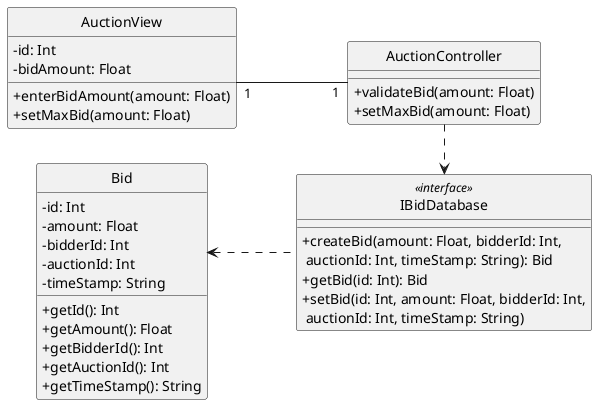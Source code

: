 @startuml 
left to right direction
skinparam classAttributeIconSize 0
skinparam linetype ortho
hide circle
class AuctionView {
    - id: Int
    - bidAmount: Float

    + enterBidAmount(amount: Float)
    + setMaxBid(amount: Float)

    }

class AuctionController {
    + validateBid(amount: Float)
    + setMaxBid(amount: Float)

    }

class Bid {
    - id: Int
    - amount: Float
    - bidderId: Int
    - auctionId: Int
    - timeStamp: String

    + getId(): Int
    + getAmount(): Float
    + getBidderId(): Int
    + getAuctionId(): Int
    + getTimeStamp(): String
    }

class IBidDatabase <<interface>> {
    + createBid(amount: Float, bidderId: Int,\n auctionId: Int, timeStamp: String): Bid
    + getBid(id: Int): Bid
    + setBid(id: Int, amount: Float, bidderId: Int,\n auctionId: Int, timeStamp: String)
    }

AuctionView "1" -- "1" AuctionController

AuctionController ..r> IBidDatabase

IBidDatabase ..u> Bid

@enduml